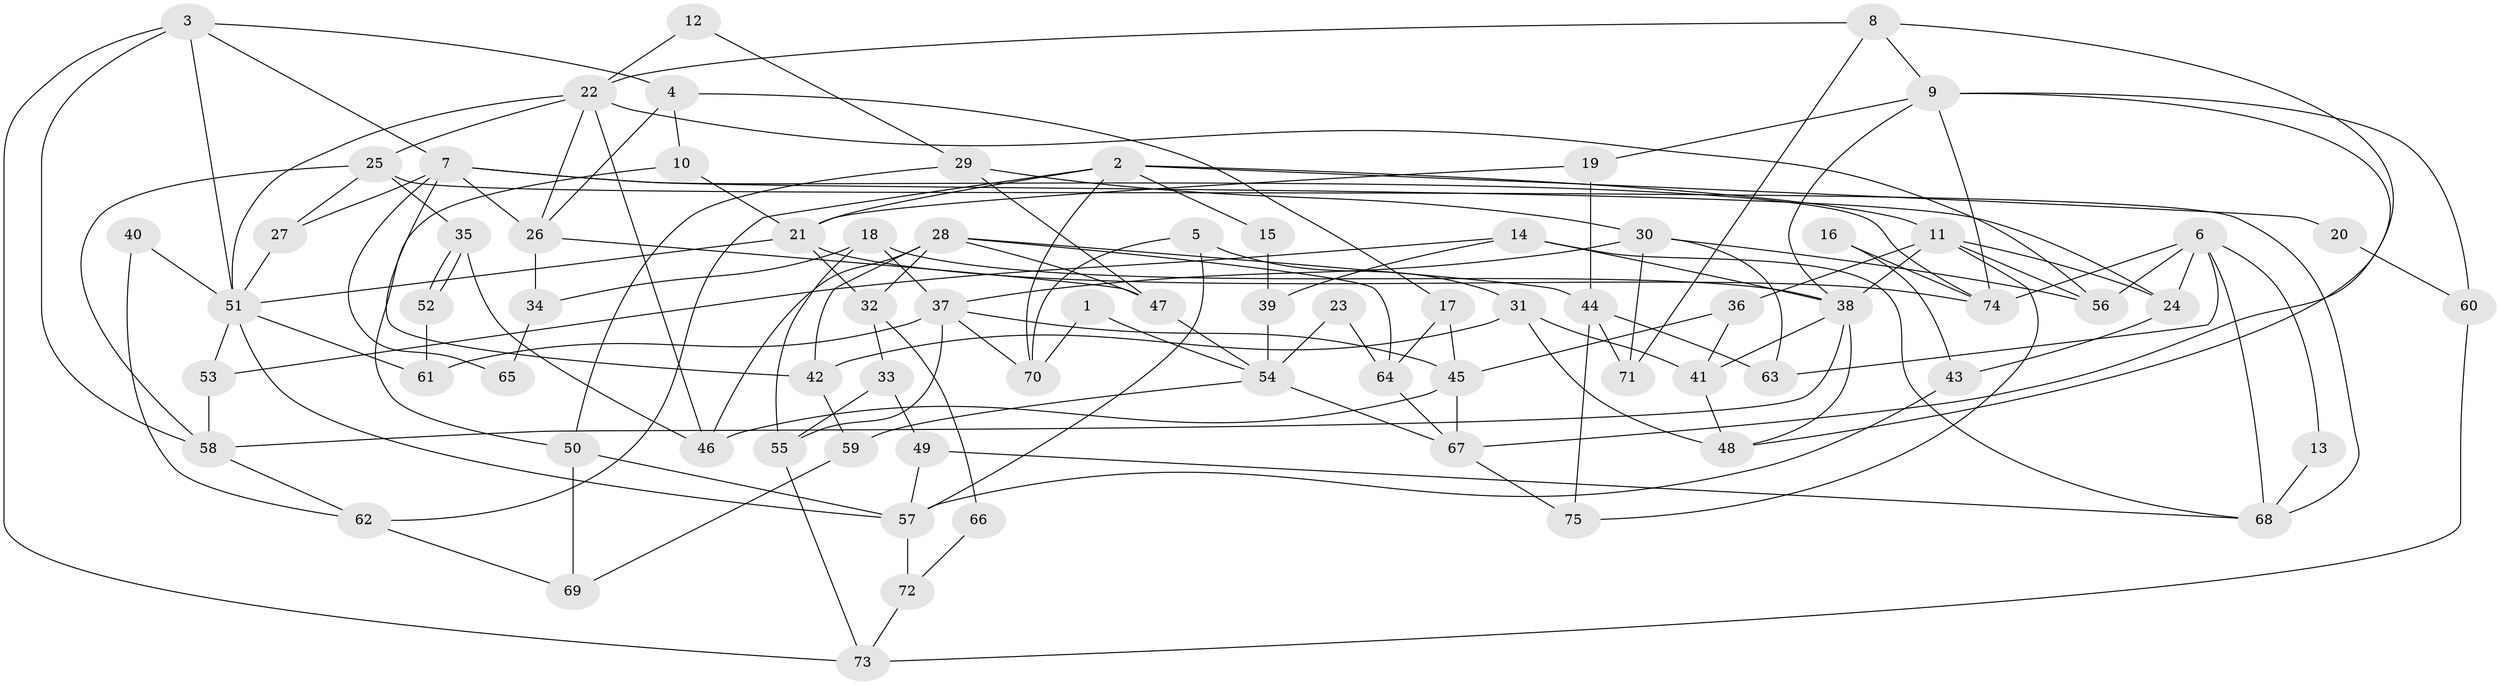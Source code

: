 // coarse degree distribution, {6: 0.12244897959183673, 5: 0.16326530612244897, 3: 0.24489795918367346, 8: 0.10204081632653061, 4: 0.20408163265306123, 2: 0.061224489795918366, 10: 0.02040816326530612, 7: 0.04081632653061224, 9: 0.04081632653061224}
// Generated by graph-tools (version 1.1) at 2025/52/02/27/25 19:52:08]
// undirected, 75 vertices, 150 edges
graph export_dot {
graph [start="1"]
  node [color=gray90,style=filled];
  1;
  2;
  3;
  4;
  5;
  6;
  7;
  8;
  9;
  10;
  11;
  12;
  13;
  14;
  15;
  16;
  17;
  18;
  19;
  20;
  21;
  22;
  23;
  24;
  25;
  26;
  27;
  28;
  29;
  30;
  31;
  32;
  33;
  34;
  35;
  36;
  37;
  38;
  39;
  40;
  41;
  42;
  43;
  44;
  45;
  46;
  47;
  48;
  49;
  50;
  51;
  52;
  53;
  54;
  55;
  56;
  57;
  58;
  59;
  60;
  61;
  62;
  63;
  64;
  65;
  66;
  67;
  68;
  69;
  70;
  71;
  72;
  73;
  74;
  75;
  1 -- 54;
  1 -- 70;
  2 -- 21;
  2 -- 11;
  2 -- 15;
  2 -- 20;
  2 -- 62;
  2 -- 70;
  3 -- 58;
  3 -- 51;
  3 -- 4;
  3 -- 7;
  3 -- 73;
  4 -- 17;
  4 -- 10;
  4 -- 26;
  5 -- 31;
  5 -- 70;
  5 -- 57;
  6 -- 74;
  6 -- 68;
  6 -- 13;
  6 -- 24;
  6 -- 56;
  6 -- 63;
  7 -- 27;
  7 -- 24;
  7 -- 26;
  7 -- 42;
  7 -- 65;
  7 -- 74;
  8 -- 22;
  8 -- 9;
  8 -- 67;
  8 -- 71;
  9 -- 38;
  9 -- 48;
  9 -- 19;
  9 -- 60;
  9 -- 74;
  10 -- 21;
  10 -- 50;
  11 -- 24;
  11 -- 56;
  11 -- 36;
  11 -- 38;
  11 -- 75;
  12 -- 29;
  12 -- 22;
  13 -- 68;
  14 -- 53;
  14 -- 38;
  14 -- 39;
  14 -- 68;
  15 -- 39;
  16 -- 74;
  16 -- 43;
  17 -- 45;
  17 -- 64;
  18 -- 55;
  18 -- 38;
  18 -- 34;
  18 -- 37;
  19 -- 21;
  19 -- 44;
  20 -- 60;
  21 -- 51;
  21 -- 74;
  21 -- 32;
  22 -- 26;
  22 -- 46;
  22 -- 25;
  22 -- 51;
  22 -- 56;
  23 -- 54;
  23 -- 64;
  24 -- 43;
  25 -- 35;
  25 -- 27;
  25 -- 58;
  25 -- 68;
  26 -- 34;
  26 -- 47;
  27 -- 51;
  28 -- 47;
  28 -- 44;
  28 -- 32;
  28 -- 42;
  28 -- 46;
  28 -- 64;
  29 -- 30;
  29 -- 47;
  29 -- 50;
  30 -- 56;
  30 -- 71;
  30 -- 37;
  30 -- 63;
  31 -- 48;
  31 -- 42;
  31 -- 41;
  32 -- 33;
  32 -- 66;
  33 -- 49;
  33 -- 55;
  34 -- 65;
  35 -- 52;
  35 -- 52;
  35 -- 46;
  36 -- 45;
  36 -- 41;
  37 -- 45;
  37 -- 55;
  37 -- 61;
  37 -- 70;
  38 -- 41;
  38 -- 48;
  38 -- 58;
  39 -- 54;
  40 -- 62;
  40 -- 51;
  41 -- 48;
  42 -- 59;
  43 -- 57;
  44 -- 63;
  44 -- 71;
  44 -- 75;
  45 -- 67;
  45 -- 46;
  47 -- 54;
  49 -- 68;
  49 -- 57;
  50 -- 57;
  50 -- 69;
  51 -- 57;
  51 -- 53;
  51 -- 61;
  52 -- 61;
  53 -- 58;
  54 -- 67;
  54 -- 59;
  55 -- 73;
  57 -- 72;
  58 -- 62;
  59 -- 69;
  60 -- 73;
  62 -- 69;
  64 -- 67;
  66 -- 72;
  67 -- 75;
  72 -- 73;
}
